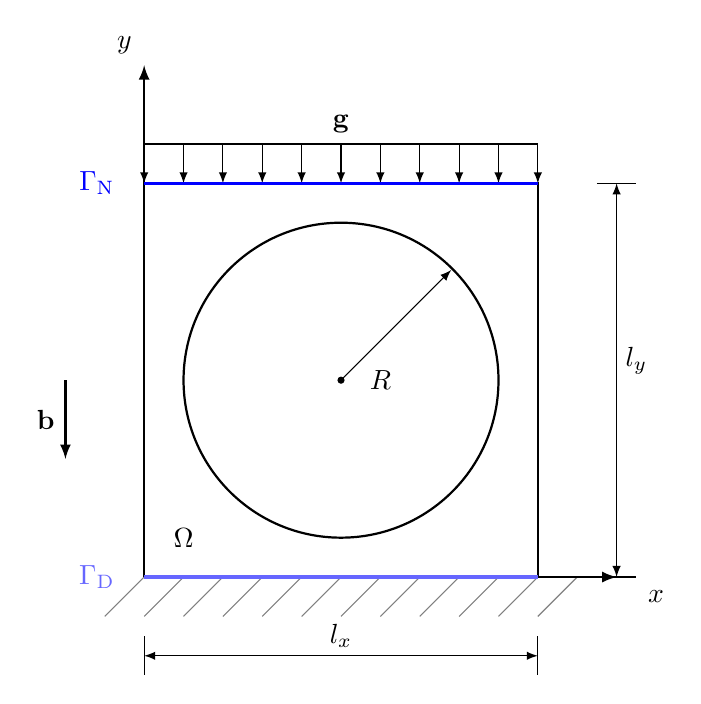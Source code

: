 \draw [thick] (0,0) rectangle (5,5);
\draw [thick] (2.5,2.5) circle (2cm);

% Dimensions:
\draw [-latex] (2.5,2.5) -- (3.9,3.9);
\draw [fill=black] (2.5,2.5) circle (.25ex);

\draw [latex-latex] (0.,-1.) -- (5.,-1);
\draw [thin] (0.,-0.75) -- (0.,-1.25);
\draw [thin] (5.0,-0.75) -- (5.0,-1.25);

\draw [latex-latex] (6.0,0.0) -- (6.0,5.0);
\draw [thin] (5.75,0.0) -- (6.25,0.0);
\draw [thin] (5.75,5.0) -- (6.25,5.0);

\foreach \x in {-1,...,10}{
    \draw [color = gray] (\x*0.5,-0.5) -- (\x*0.5+0.5,0.0);
}

% Boundary loading g:
\foreach \x in {0,...,10}{
	 \draw [-latex] (\x*0.5,5.5) -- (\x*0.5,5.0);
}
\draw (0.0,5.5) -- (5.0,5.5);

% Volumetric loading
\draw [-latex, thick] (-1.,2.5) -- (-1.,1.5);

% Axes:
\draw [-latex, thick] (0.,0.) -- (6.,0.);
\draw [-latex, thick] (0.,0.) -- (0.,6.5);

% Boundaries:
\draw [very thick, blue!60!white] (0.0,0.0) -- (5.0,0.0);
\draw [very thick, blue] (0.0,5.0) -- (5.0,5.0);

% Text description:
\node at (2.5,-0.75) {$l_x$};
\node at (6.25,2.75) {$l_y$};
\node at (3.0,2.5) {$R$};
\node at (6.5,-0.25) {$x$};
\node at (-0.25,6.75) {$y$};
\node at (0.5,0.5) {$\Omega$};
\node at (2.5,5.75) {$\mathbf{g}$};
\node at (-1.25,2.) {$\mathbf{b}$};
\node [blue!60!white] at (-0.6,0.0) {$\Gamma_\mathrm{D}$};
\node [blue] at (-0.6,5.0) {$\Gamma_\mathrm{N}$};